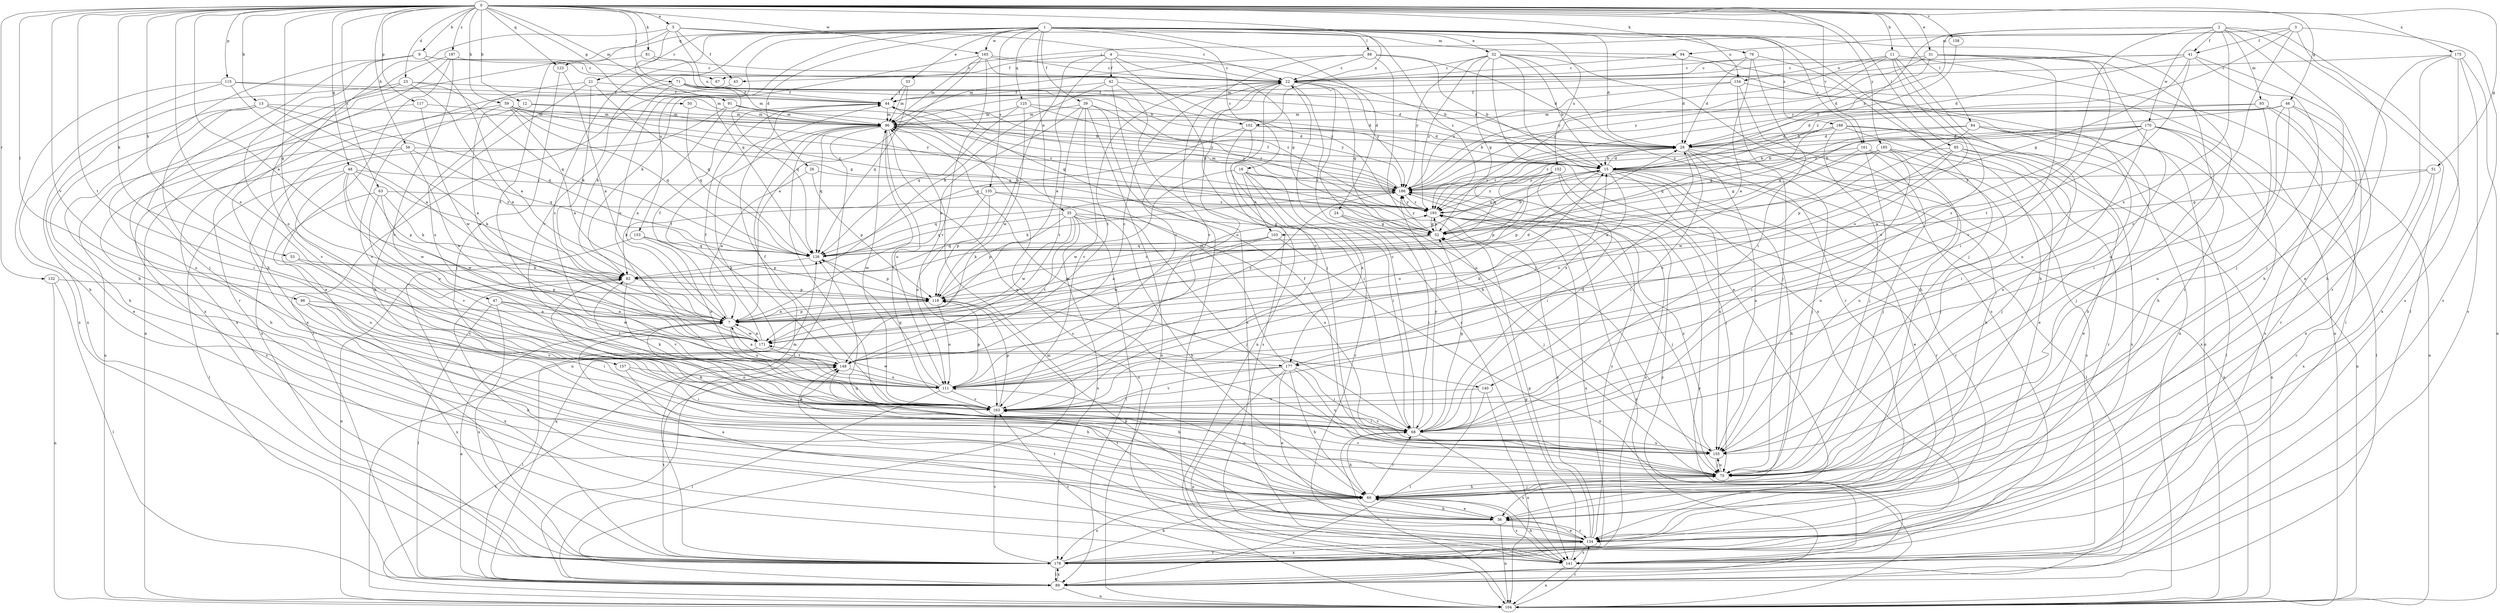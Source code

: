 strict digraph  {
0;
1;
2;
3;
4;
5;
7;
9;
11;
12;
13;
15;
16;
21;
22;
23;
24;
26;
28;
31;
32;
33;
35;
36;
39;
41;
42;
43;
44;
46;
47;
48;
50;
51;
52;
53;
56;
59;
60;
63;
67;
68;
71;
75;
76;
81;
82;
84;
85;
86;
88;
89;
91;
93;
94;
96;
102;
103;
104;
111;
115;
117;
118;
123;
125;
126;
132;
134;
135;
140;
141;
148;
152;
153;
154;
155;
157;
158;
161;
163;
165;
170;
171;
175;
177;
178;
185;
186;
187;
188;
193;
0 -> 5  [label=a];
0 -> 7  [label=a];
0 -> 9  [label=b];
0 -> 11  [label=b];
0 -> 12  [label=b];
0 -> 13  [label=b];
0 -> 23  [label=d];
0 -> 31  [label=e];
0 -> 46  [label=g];
0 -> 47  [label=g];
0 -> 48  [label=g];
0 -> 50  [label=g];
0 -> 51  [label=g];
0 -> 53  [label=h];
0 -> 56  [label=h];
0 -> 59  [label=h];
0 -> 63  [label=i];
0 -> 71  [label=j];
0 -> 76  [label=k];
0 -> 81  [label=k];
0 -> 82  [label=k];
0 -> 84  [label=l];
0 -> 85  [label=l];
0 -> 86  [label=l];
0 -> 91  [label=m];
0 -> 102  [label=n];
0 -> 111  [label=o];
0 -> 115  [label=p];
0 -> 117  [label=p];
0 -> 123  [label=q];
0 -> 132  [label=r];
0 -> 148  [label=t];
0 -> 157  [label=v];
0 -> 158  [label=v];
0 -> 161  [label=v];
0 -> 165  [label=w];
0 -> 175  [label=x];
0 -> 185  [label=y];
0 -> 187  [label=z];
1 -> 16  [label=c];
1 -> 21  [label=c];
1 -> 24  [label=d];
1 -> 26  [label=d];
1 -> 28  [label=d];
1 -> 32  [label=e];
1 -> 33  [label=e];
1 -> 35  [label=e];
1 -> 39  [label=f];
1 -> 75  [label=j];
1 -> 88  [label=l];
1 -> 111  [label=o];
1 -> 123  [label=q];
1 -> 125  [label=q];
1 -> 134  [label=r];
1 -> 135  [label=s];
1 -> 140  [label=s];
1 -> 152  [label=u];
1 -> 153  [label=u];
1 -> 154  [label=u];
1 -> 161  [label=v];
1 -> 163  [label=v];
1 -> 165  [label=w];
1 -> 188  [label=z];
1 -> 193  [label=z];
2 -> 15  [label=b];
2 -> 41  [label=f];
2 -> 89  [label=l];
2 -> 93  [label=m];
2 -> 134  [label=r];
2 -> 140  [label=s];
2 -> 141  [label=s];
2 -> 170  [label=w];
2 -> 177  [label=x];
2 -> 186  [label=y];
3 -> 36  [label=e];
3 -> 41  [label=f];
3 -> 67  [label=i];
3 -> 94  [label=m];
3 -> 141  [label=s];
3 -> 163  [label=v];
3 -> 193  [label=z];
4 -> 7  [label=a];
4 -> 22  [label=c];
4 -> 42  [label=f];
4 -> 43  [label=f];
4 -> 52  [label=g];
4 -> 75  [label=j];
4 -> 118  [label=p];
5 -> 22  [label=c];
5 -> 43  [label=f];
5 -> 60  [label=h];
5 -> 94  [label=m];
5 -> 102  [label=n];
5 -> 126  [label=q];
5 -> 148  [label=t];
7 -> 28  [label=d];
7 -> 44  [label=f];
7 -> 111  [label=o];
7 -> 118  [label=p];
7 -> 171  [label=w];
9 -> 7  [label=a];
9 -> 22  [label=c];
9 -> 60  [label=h];
9 -> 67  [label=i];
9 -> 75  [label=j];
9 -> 111  [label=o];
11 -> 89  [label=l];
11 -> 111  [label=o];
11 -> 154  [label=u];
11 -> 155  [label=u];
11 -> 163  [label=v];
11 -> 186  [label=y];
11 -> 193  [label=z];
12 -> 52  [label=g];
12 -> 96  [label=m];
12 -> 163  [label=v];
12 -> 177  [label=x];
13 -> 7  [label=a];
13 -> 36  [label=e];
13 -> 60  [label=h];
13 -> 68  [label=i];
13 -> 96  [label=m];
13 -> 126  [label=q];
15 -> 28  [label=d];
15 -> 36  [label=e];
15 -> 60  [label=h];
15 -> 89  [label=l];
15 -> 103  [label=n];
15 -> 118  [label=p];
15 -> 134  [label=r];
15 -> 155  [label=u];
15 -> 177  [label=x];
15 -> 186  [label=y];
16 -> 68  [label=i];
16 -> 103  [label=n];
16 -> 134  [label=r];
16 -> 171  [label=w];
16 -> 177  [label=x];
16 -> 186  [label=y];
21 -> 44  [label=f];
21 -> 60  [label=h];
21 -> 82  [label=k];
21 -> 126  [label=q];
21 -> 178  [label=x];
22 -> 44  [label=f];
22 -> 52  [label=g];
22 -> 111  [label=o];
22 -> 141  [label=s];
22 -> 148  [label=t];
22 -> 155  [label=u];
22 -> 163  [label=v];
22 -> 186  [label=y];
23 -> 7  [label=a];
23 -> 44  [label=f];
23 -> 126  [label=q];
23 -> 155  [label=u];
23 -> 178  [label=x];
24 -> 52  [label=g];
24 -> 68  [label=i];
24 -> 75  [label=j];
26 -> 7  [label=a];
26 -> 118  [label=p];
26 -> 186  [label=y];
28 -> 15  [label=b];
28 -> 60  [label=h];
28 -> 68  [label=i];
28 -> 75  [label=j];
28 -> 104  [label=n];
28 -> 126  [label=q];
28 -> 155  [label=u];
28 -> 193  [label=z];
31 -> 22  [label=c];
31 -> 28  [label=d];
31 -> 68  [label=i];
31 -> 75  [label=j];
31 -> 155  [label=u];
31 -> 163  [label=v];
31 -> 186  [label=y];
32 -> 15  [label=b];
32 -> 22  [label=c];
32 -> 36  [label=e];
32 -> 52  [label=g];
32 -> 104  [label=n];
32 -> 134  [label=r];
32 -> 141  [label=s];
32 -> 178  [label=x];
32 -> 186  [label=y];
32 -> 193  [label=z];
33 -> 44  [label=f];
33 -> 96  [label=m];
33 -> 126  [label=q];
35 -> 52  [label=g];
35 -> 60  [label=h];
35 -> 75  [label=j];
35 -> 89  [label=l];
35 -> 118  [label=p];
35 -> 126  [label=q];
35 -> 148  [label=t];
35 -> 171  [label=w];
35 -> 178  [label=x];
36 -> 60  [label=h];
36 -> 104  [label=n];
36 -> 126  [label=q];
36 -> 134  [label=r];
36 -> 148  [label=t];
39 -> 7  [label=a];
39 -> 96  [label=m];
39 -> 104  [label=n];
39 -> 141  [label=s];
39 -> 148  [label=t];
39 -> 163  [label=v];
39 -> 193  [label=z];
41 -> 22  [label=c];
41 -> 28  [label=d];
41 -> 52  [label=g];
41 -> 60  [label=h];
41 -> 75  [label=j];
41 -> 96  [label=m];
41 -> 148  [label=t];
42 -> 28  [label=d];
42 -> 44  [label=f];
42 -> 82  [label=k];
42 -> 104  [label=n];
42 -> 141  [label=s];
43 -> 89  [label=l];
44 -> 96  [label=m];
44 -> 141  [label=s];
44 -> 186  [label=y];
46 -> 28  [label=d];
46 -> 68  [label=i];
46 -> 96  [label=m];
46 -> 134  [label=r];
46 -> 155  [label=u];
46 -> 178  [label=x];
46 -> 193  [label=z];
47 -> 7  [label=a];
47 -> 89  [label=l];
47 -> 148  [label=t];
47 -> 171  [label=w];
47 -> 178  [label=x];
48 -> 82  [label=k];
48 -> 89  [label=l];
48 -> 111  [label=o];
48 -> 118  [label=p];
48 -> 163  [label=v];
48 -> 171  [label=w];
48 -> 186  [label=y];
50 -> 96  [label=m];
50 -> 126  [label=q];
51 -> 52  [label=g];
51 -> 134  [label=r];
51 -> 178  [label=x];
51 -> 186  [label=y];
52 -> 15  [label=b];
52 -> 82  [label=k];
52 -> 126  [label=q];
52 -> 186  [label=y];
52 -> 193  [label=z];
53 -> 82  [label=k];
53 -> 163  [label=v];
56 -> 15  [label=b];
56 -> 60  [label=h];
56 -> 126  [label=q];
56 -> 141  [label=s];
56 -> 171  [label=w];
59 -> 7  [label=a];
59 -> 52  [label=g];
59 -> 96  [label=m];
59 -> 104  [label=n];
59 -> 126  [label=q];
59 -> 171  [label=w];
59 -> 186  [label=y];
59 -> 193  [label=z];
60 -> 36  [label=e];
60 -> 68  [label=i];
60 -> 75  [label=j];
60 -> 111  [label=o];
60 -> 141  [label=s];
60 -> 178  [label=x];
63 -> 82  [label=k];
63 -> 155  [label=u];
63 -> 163  [label=v];
63 -> 171  [label=w];
63 -> 193  [label=z];
68 -> 22  [label=c];
68 -> 28  [label=d];
68 -> 52  [label=g];
68 -> 60  [label=h];
68 -> 96  [label=m];
68 -> 141  [label=s];
68 -> 155  [label=u];
68 -> 163  [label=v];
68 -> 186  [label=y];
71 -> 28  [label=d];
71 -> 44  [label=f];
71 -> 82  [label=k];
71 -> 96  [label=m];
71 -> 126  [label=q];
71 -> 178  [label=x];
71 -> 193  [label=z];
75 -> 7  [label=a];
75 -> 60  [label=h];
75 -> 82  [label=k];
75 -> 155  [label=u];
75 -> 163  [label=v];
76 -> 7  [label=a];
76 -> 22  [label=c];
76 -> 28  [label=d];
76 -> 60  [label=h];
76 -> 68  [label=i];
81 -> 15  [label=b];
81 -> 22  [label=c];
81 -> 178  [label=x];
82 -> 118  [label=p];
82 -> 163  [label=v];
82 -> 178  [label=x];
84 -> 28  [label=d];
84 -> 52  [label=g];
84 -> 60  [label=h];
84 -> 104  [label=n];
84 -> 118  [label=p];
84 -> 155  [label=u];
85 -> 15  [label=b];
85 -> 36  [label=e];
85 -> 75  [label=j];
85 -> 104  [label=n];
85 -> 111  [label=o];
85 -> 171  [label=w];
86 -> 7  [label=a];
86 -> 68  [label=i];
86 -> 163  [label=v];
86 -> 178  [label=x];
88 -> 15  [label=b];
88 -> 22  [label=c];
88 -> 28  [label=d];
88 -> 75  [label=j];
88 -> 96  [label=m];
88 -> 163  [label=v];
89 -> 7  [label=a];
89 -> 96  [label=m];
89 -> 104  [label=n];
89 -> 126  [label=q];
89 -> 178  [label=x];
89 -> 186  [label=y];
89 -> 193  [label=z];
91 -> 7  [label=a];
91 -> 15  [label=b];
91 -> 96  [label=m];
91 -> 178  [label=x];
91 -> 193  [label=z];
93 -> 15  [label=b];
93 -> 60  [label=h];
93 -> 96  [label=m];
93 -> 104  [label=n];
93 -> 141  [label=s];
94 -> 22  [label=c];
94 -> 28  [label=d];
94 -> 104  [label=n];
96 -> 28  [label=d];
96 -> 68  [label=i];
96 -> 89  [label=l];
96 -> 104  [label=n];
96 -> 111  [label=o];
96 -> 126  [label=q];
96 -> 155  [label=u];
96 -> 163  [label=v];
96 -> 186  [label=y];
102 -> 15  [label=b];
102 -> 28  [label=d];
102 -> 68  [label=i];
102 -> 126  [label=q];
102 -> 141  [label=s];
103 -> 7  [label=a];
103 -> 104  [label=n];
103 -> 126  [label=q];
103 -> 171  [label=w];
104 -> 68  [label=i];
104 -> 134  [label=r];
104 -> 148  [label=t];
111 -> 15  [label=b];
111 -> 22  [label=c];
111 -> 89  [label=l];
111 -> 118  [label=p];
111 -> 126  [label=q];
111 -> 163  [label=v];
111 -> 171  [label=w];
115 -> 7  [label=a];
115 -> 44  [label=f];
115 -> 60  [label=h];
115 -> 96  [label=m];
115 -> 178  [label=x];
117 -> 96  [label=m];
117 -> 163  [label=v];
117 -> 171  [label=w];
118 -> 7  [label=a];
118 -> 111  [label=o];
118 -> 193  [label=z];
123 -> 7  [label=a];
123 -> 75  [label=j];
125 -> 28  [label=d];
125 -> 96  [label=m];
125 -> 126  [label=q];
125 -> 171  [label=w];
125 -> 186  [label=y];
126 -> 82  [label=k];
126 -> 118  [label=p];
132 -> 89  [label=l];
132 -> 104  [label=n];
132 -> 118  [label=p];
134 -> 7  [label=a];
134 -> 36  [label=e];
134 -> 52  [label=g];
134 -> 82  [label=k];
134 -> 118  [label=p];
134 -> 141  [label=s];
134 -> 148  [label=t];
134 -> 178  [label=x];
134 -> 186  [label=y];
134 -> 193  [label=z];
135 -> 82  [label=k];
135 -> 111  [label=o];
135 -> 118  [label=p];
135 -> 155  [label=u];
135 -> 193  [label=z];
140 -> 89  [label=l];
140 -> 104  [label=n];
140 -> 163  [label=v];
141 -> 52  [label=g];
141 -> 60  [label=h];
141 -> 104  [label=n];
141 -> 163  [label=v];
141 -> 186  [label=y];
148 -> 7  [label=a];
148 -> 22  [label=c];
148 -> 44  [label=f];
148 -> 60  [label=h];
148 -> 111  [label=o];
152 -> 68  [label=i];
152 -> 75  [label=j];
152 -> 111  [label=o];
152 -> 118  [label=p];
152 -> 134  [label=r];
152 -> 186  [label=y];
152 -> 193  [label=z];
153 -> 104  [label=n];
153 -> 111  [label=o];
153 -> 118  [label=p];
153 -> 126  [label=q];
154 -> 44  [label=f];
154 -> 60  [label=h];
154 -> 75  [label=j];
154 -> 104  [label=n];
154 -> 186  [label=y];
155 -> 44  [label=f];
155 -> 75  [label=j];
155 -> 193  [label=z];
157 -> 60  [label=h];
157 -> 68  [label=i];
157 -> 111  [label=o];
158 -> 186  [label=y];
161 -> 15  [label=b];
161 -> 75  [label=j];
161 -> 111  [label=o];
161 -> 141  [label=s];
161 -> 155  [label=u];
163 -> 15  [label=b];
163 -> 44  [label=f];
163 -> 68  [label=i];
163 -> 82  [label=k];
163 -> 96  [label=m];
163 -> 118  [label=p];
165 -> 7  [label=a];
165 -> 15  [label=b];
165 -> 22  [label=c];
165 -> 82  [label=k];
165 -> 96  [label=m];
165 -> 163  [label=v];
165 -> 193  [label=z];
170 -> 7  [label=a];
170 -> 28  [label=d];
170 -> 52  [label=g];
170 -> 68  [label=i];
170 -> 75  [label=j];
170 -> 89  [label=l];
170 -> 178  [label=x];
170 -> 186  [label=y];
171 -> 7  [label=a];
171 -> 44  [label=f];
171 -> 89  [label=l];
171 -> 148  [label=t];
171 -> 186  [label=y];
175 -> 22  [label=c];
175 -> 60  [label=h];
175 -> 75  [label=j];
175 -> 104  [label=n];
175 -> 141  [label=s];
175 -> 178  [label=x];
177 -> 36  [label=e];
177 -> 60  [label=h];
177 -> 68  [label=i];
177 -> 96  [label=m];
177 -> 104  [label=n];
177 -> 111  [label=o];
177 -> 155  [label=u];
177 -> 163  [label=v];
178 -> 60  [label=h];
178 -> 89  [label=l];
178 -> 96  [label=m];
178 -> 134  [label=r];
178 -> 148  [label=t];
178 -> 163  [label=v];
185 -> 7  [label=a];
185 -> 15  [label=b];
185 -> 52  [label=g];
185 -> 68  [label=i];
185 -> 75  [label=j];
185 -> 134  [label=r];
185 -> 155  [label=u];
186 -> 44  [label=f];
186 -> 82  [label=k];
186 -> 96  [label=m];
186 -> 126  [label=q];
186 -> 178  [label=x];
186 -> 193  [label=z];
187 -> 22  [label=c];
187 -> 36  [label=e];
187 -> 104  [label=n];
187 -> 134  [label=r];
187 -> 163  [label=v];
188 -> 28  [label=d];
188 -> 36  [label=e];
188 -> 75  [label=j];
188 -> 89  [label=l];
188 -> 126  [label=q];
188 -> 178  [label=x];
188 -> 193  [label=z];
193 -> 52  [label=g];
193 -> 75  [label=j];
193 -> 178  [label=x];
193 -> 186  [label=y];
}
